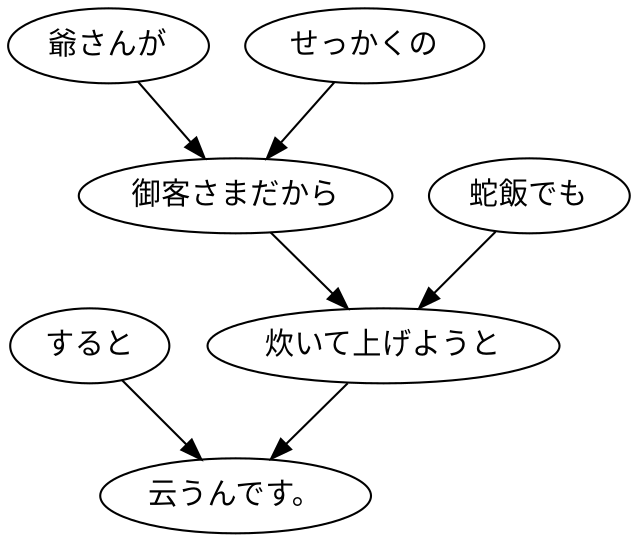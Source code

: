 digraph graph3602 {
	node0 [label="すると"];
	node1 [label="爺さんが"];
	node2 [label="せっかくの"];
	node3 [label="御客さまだから"];
	node4 [label="蛇飯でも"];
	node5 [label="炊いて上げようと"];
	node6 [label="云うんです。"];
	node0 -> node6;
	node1 -> node3;
	node2 -> node3;
	node3 -> node5;
	node4 -> node5;
	node5 -> node6;
}
